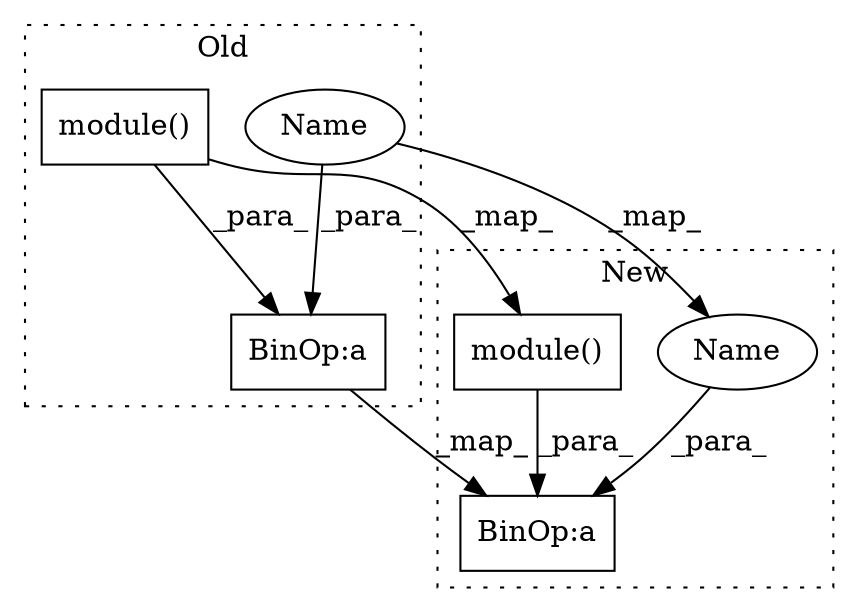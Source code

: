 digraph G {
subgraph cluster0 {
1 [label="module()" a="75" s="1147,1160" l="12,1" shape="box"];
4 [label="BinOp:a" a="82" s="1144" l="3" shape="box"];
5 [label="Name" a="87" s="1143" l="1" shape="ellipse"];
label = "Old";
style="dotted";
}
subgraph cluster1 {
2 [label="module()" a="75" s="1841,1854" l="12,1" shape="box"];
3 [label="BinOp:a" a="82" s="1838" l="3" shape="box"];
6 [label="Name" a="87" s="1837" l="1" shape="ellipse"];
label = "New";
style="dotted";
}
1 -> 2 [label="_map_"];
1 -> 4 [label="_para_"];
2 -> 3 [label="_para_"];
4 -> 3 [label="_map_"];
5 -> 4 [label="_para_"];
5 -> 6 [label="_map_"];
6 -> 3 [label="_para_"];
}